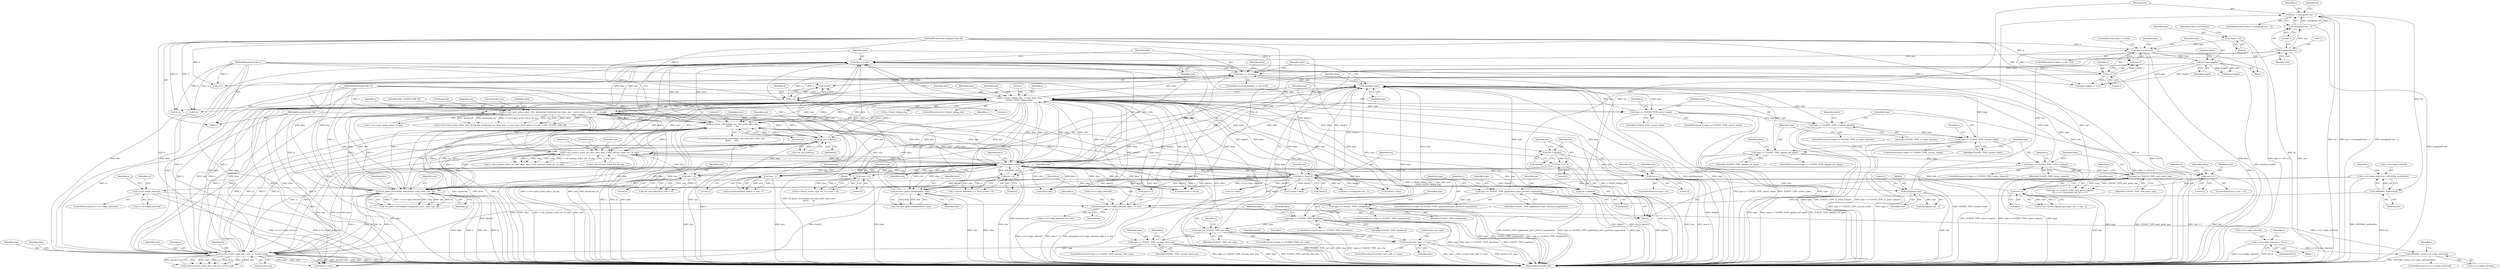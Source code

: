 digraph "0_openssl_fb0bc2b273bcc2d5401dd883fe869af4fc74bb21@API" {
"1000728" [label="(Call,OPENSSL_free(s->s3->alpn_selected))"];
"1000756" [label="(Call,memcpy(s->s3->alpn_selected, data + 3, len))"];
"1000743" [label="(Call,!s->s3->alpn_selected)"];
"1000734" [label="(Call,s->s3->alpn_selected = OPENSSL_malloc(len))"];
"1000740" [label="(Call,OPENSSL_malloc(len))"];
"1000708" [label="(Call,len != (unsigned) size - 3)"];
"1000702" [label="(Call,len = data[2])"];
"1000233" [label="(Call,s->tlsext_debug_cb(s, 1, type, data, size,\n\t\t\t\t\t\ts->tlsext_debug_arg))"];
"1000586" [label="(Call,s->ctx->next_proto_select_cb(s, &selected, &selected_len, data, size, s->ctx->next_proto_select_cb_arg))"];
"1000835" [label="(Call,ssl_parse_serverhello_use_srtp_ext(s, data, size,\n\t\t\t\t\t\t\t      al))"];
"1000389" [label="(Call,tls_use_ticket(s))"];
"1000372" [label="(Call,s->tls_session_ticket_ext_cb(s, data, size, s->tls_session_ticket_ext_cb_arg))"];
"1000781" [label="(Call,ssl_parse_serverhello_renegotiate_ext(s, data, size, al))"];
"1000889" [label="(Call,record->fn2(s, type, data, size, al, record->arg))"];
"1000114" [label="(MethodParameterIn,SSL *s)"];
"1000877" [label="(Call,record->ext_type == type)"];
"1000830" [label="(Call,type == TLSEXT_TYPE_use_srtp)"];
"1000793" [label="(Call,type == TLSEXT_TYPE_heartbeat)"];
"1000775" [label="(Call,type == TLSEXT_TYPE_renegotiate)"];
"1000645" [label="(Call,type == TLSEXT_TYPE_application_layer_protocol_negotiation)"];
"1000542" [label="(Call,type == TLSEXT_TYPE_next_proto_neg)"];
"1000512" [label="(Call,type == TLSEXT_TYPE_status_request)"];
"1000408" [label="(Call,type == TLSEXT_TYPE_opaque_prf_input)"];
"1000362" [label="(Call,type == TLSEXT_TYPE_session_ticket)"];
"1000269" [label="(Call,type == TLSEXT_TYPE_ec_point_formats)"];
"1000243" [label="(Call,type == TLSEXT_TYPE_server_name)"];
"1000214" [label="(Call,n2s(data,type))"];
"1000206" [label="(Call,data <= (d+n-4))"];
"1000926" [label="(Call,data += size)"];
"1000286" [label="(Call,size - 1)"];
"1000217" [label="(Call,n2s(data,size))"];
"1000682" [label="(Call,len |= data[1])"];
"1000679" [label="(Call,len <<= 8)"];
"1000674" [label="(Call,len = data[0])"];
"1000711" [label="(Call,(unsigned) size)"];
"1000691" [label="(Call,(unsigned) size)"];
"1000664" [label="(Call,size < 4)"];
"1000441" [label="(Call,size - 2)"];
"1000417" [label="(Call,size < 2)"];
"1000524" [label="(Call,size > 0)"];
"1000254" [label="(Call,size > 0)"];
"1000391" [label="(Call,size > 0)"];
"1000187" [label="(Call,n2s(data,length))"];
"1000179" [label="(Call,data >= (d+n-2))"];
"1000124" [label="(Call,*data = *p)"];
"1000116" [label="(MethodParameterIn,unsigned char *d)"];
"1000183" [label="(Call,n-2)"];
"1000117" [label="(MethodParameterIn,int n)"];
"1000210" [label="(Call,n-4)"];
"1000903" [label="(Call,type == TLSEXT_TYPE_encrypt_then_mac)"];
"1000118" [label="(MethodParameterIn,int *al)"];
"1000574" [label="(Call,ssl_next_proto_validate(data, size))"];
"1000710" [label="(Call,(unsigned) size - 3)"];
"1000156" [label="(Call,s->s3->alpn_selected = NULL)"];
"1000375" [label="(Identifier,size)"];
"1000124" [label="(Call,*data = *p)"];
"1000388" [label="(Call,!tls_use_ticket(s))"];
"1000362" [label="(Call,type == TLSEXT_TYPE_session_ticket)"];
"1000689" [label="(Identifier,len)"];
"1000286" [label="(Call,size - 1)"];
"1000216" [label="(Identifier,type)"];
"1000371" [label="(Call,!s->tls_session_ticket_ext_cb(s, data, size, s->tls_session_ticket_ext_cb_arg))"];
"1000752" [label="(Identifier,al)"];
"1000235" [label="(Literal,1)"];
"1000234" [label="(Identifier,s)"];
"1000542" [label="(Call,type == TLSEXT_TYPE_next_proto_neg)"];
"1000690" [label="(Call,(unsigned) size - 2)"];
"1000512" [label="(Call,type == TLSEXT_TYPE_status_request)"];
"1000792" [label="(ControlStructure,if (type == TLSEXT_TYPE_heartbeat))"];
"1000725" [label="(Identifier,s)"];
"1000376" [label="(Call,s->tls_session_ticket_ext_cb_arg)"];
"1000781" [label="(Call,ssl_parse_serverhello_renegotiate_ext(s, data, size, al))"];
"1000243" [label="(Call,type == TLSEXT_TYPE_server_name)"];
"1000794" [label="(Identifier,type)"];
"1000237" [label="(Identifier,data)"];
"1000213" [label="(Block,)"];
"1000211" [label="(Identifier,n)"];
"1000393" [label="(Literal,0)"];
"1000998" [label="(Call,*p = data)"];
"1000775" [label="(Call,type == TLSEXT_TYPE_renegotiate)"];
"1000681" [label="(Literal,8)"];
"1000722" [label="(ControlStructure,if (s->s3->alpn_selected))"];
"1000663" [label="(ControlStructure,if (size < 4))"];
"1000890" [label="(Identifier,s)"];
"1000389" [label="(Call,tls_use_ticket(s))"];
"1000118" [label="(MethodParameterIn,int *al)"];
"1000718" [label="(Identifier,al)"];
"1000423" [label="(Identifier,al)"];
"1000835" [label="(Call,ssl_parse_serverhello_use_srtp_ext(s, data, size,\n\t\t\t\t\t\t\t      al))"];
"1000585" [label="(Call,s->ctx->next_proto_select_cb(s, &selected, &selected_len, data, size, s->ctx->next_proto_select_cb_arg) != SSL_TLSEXT_ERR_OK)"];
"1000766" [label="(Call,s->s3->alpn_selected_len = len)"];
"1000830" [label="(Call,type == TLSEXT_TYPE_use_srtp)"];
"1000759" [label="(Identifier,s)"];
"1000193" [label="(Identifier,data)"];
"1000130" [label="(Identifier,tlsext_servername)"];
"1000688" [label="(Call,len != (unsigned) size - 2)"];
"1000513" [label="(Identifier,type)"];
"1000780" [label="(Call,!ssl_parse_serverhello_renegotiate_ext(s, data, size, al))"];
"1000714" [label="(Literal,3)"];
"1000573" [label="(Call,!ssl_next_proto_validate(data, size))"];
"1000683" [label="(Identifier,len)"];
"1000236" [label="(Identifier,type)"];
"1000913" [label="(Identifier,s)"];
"1000831" [label="(Identifier,type)"];
"1000834" [label="(ControlStructure,if(ssl_parse_serverhello_use_srtp_ext(s, data, size,\n\t\t\t\t\t\t\t      al)))"];
"1000784" [label="(Identifier,size)"];
"1000774" [label="(ControlStructure,if (type == TLSEXT_TYPE_renegotiate))"];
"1000408" [label="(Call,type == TLSEXT_TYPE_opaque_prf_input)"];
"1000414" [label="(Identifier,sdata)"];
"1000270" [label="(Identifier,type)"];
"1000218" [label="(Identifier,data)"];
"1000590" [label="(Call,&selected_len)"];
"1000255" [label="(Identifier,size)"];
"1000902" [label="(ControlStructure,if (type == TLSEXT_TYPE_encrypt_then_mac))"];
"1000208" [label="(Call,d+n-4)"];
"1000729" [label="(Call,s->s3->alpn_selected)"];
"1000782" [label="(Identifier,s)"];
"1000125" [label="(Identifier,data)"];
"1000239" [label="(Call,s->tlsext_debug_arg)"];
"1000586" [label="(Call,s->ctx->next_proto_select_cb(s, &selected, &selected_len, data, size, s->ctx->next_proto_select_cb_arg))"];
"1000594" [label="(Call,s->ctx->next_proto_select_cb_arg)"];
"1000244" [label="(Identifier,type)"];
"1000648" [label="(Block,)"];
"1000206" [label="(Call,data <= (d+n-4))"];
"1000409" [label="(Identifier,type)"];
"1000709" [label="(Identifier,len)"];
"1000179" [label="(Call,data >= (d+n-2))"];
"1000876" [label="(ControlStructure,if (record->ext_type == type))"];
"1000777" [label="(Identifier,TLSEXT_TYPE_renegotiate)"];
"1000191" [label="(Call,data+length != d+n)"];
"1000713" [label="(Identifier,size)"];
"1000274" [label="(Call,*sdata = data)"];
"1000799" [label="(Identifier,data)"];
"1000288" [label="(Literal,1)"];
"1000691" [label="(Call,(unsigned) size)"];
"1000841" [label="(Literal,0)"];
"1000373" [label="(Identifier,s)"];
"1000116" [label="(MethodParameterIn,unsigned char *d)"];
"1000744" [label="(Call,s->s3->alpn_selected)"];
"1000664" [label="(Call,size < 4)"];
"1000181" [label="(Call,d+n-2)"];
"1000682" [label="(Call,len |= data[1])"];
"1000407" [label="(ControlStructure,if (type == TLSEXT_TYPE_opaque_prf_input))"];
"1000769" [label="(Identifier,s)"];
"1000435" [label="(Call,s->s3->server_opaque_prf_input_len != size - 2)"];
"1000284" [label="(Call,ecpointformatlist_length != size - 1)"];
"1000878" [label="(Call,record->ext_type)"];
"1000520" [label="(Identifier,s)"];
"1000653" [label="(Identifier,s)"];
"1000180" [label="(Identifier,data)"];
"1000762" [label="(Call,data + 3)"];
"1000895" [label="(Call,record->arg)"];
"1000225" [label="(Call,d+n)"];
"1000189" [label="(Identifier,length)"];
"1000428" [label="(Identifier,sdata)"];
"1000212" [label="(Literal,4)"];
"1000413" [label="(Call,*sdata = data)"];
"1000670" [label="(Identifier,al)"];
"1000184" [label="(Identifier,n)"];
"1001032" [label="(MethodReturn,static int)"];
"1000525" [label="(Identifier,size)"];
"1000881" [label="(Identifier,type)"];
"1000187" [label="(Call,n2s(data,length))"];
"1000514" [label="(Identifier,TLSEXT_TYPE_status_request)"];
"1000215" [label="(Identifier,data)"];
"1000892" [label="(Identifier,data)"];
"1000114" [label="(MethodParameterIn,SSL *s)"];
"1000242" [label="(ControlStructure,if (type == TLSEXT_TYPE_server_name))"];
"1000679" [label="(Call,len <<= 8)"];
"1000229" [label="(ControlStructure,if (s->tlsext_debug_cb))"];
"1000704" [label="(Call,data[2])"];
"1000251" [label="(Identifier,s)"];
"1000877" [label="(Call,record->ext_type == type)"];
"1000756" [label="(Call,memcpy(s->s3->alpn_selected, data + 3, len))"];
"1000592" [label="(Identifier,data)"];
"1000223" [label="(Identifier,data)"];
"1000511" [label="(ControlStructure,if (type == TLSEXT_TYPE_status_request))"];
"1000783" [label="(Identifier,data)"];
"1000390" [label="(Identifier,s)"];
"1000666" [label="(Literal,4)"];
"1000364" [label="(Identifier,TLSEXT_TYPE_session_ticket)"];
"1000205" [label="(ControlStructure,while(data <= (d+n-4)))"];
"1000886" [label="(Identifier,record)"];
"1000117" [label="(MethodParameterIn,int n)"];
"1000587" [label="(Identifier,s)"];
"1000214" [label="(Call,n2s(data,type))"];
"1000287" [label="(Identifier,size)"];
"1000904" [label="(Identifier,type)"];
"1000646" [label="(Identifier,type)"];
"1000893" [label="(Identifier,size)"];
"1000392" [label="(Identifier,size)"];
"1000256" [label="(Literal,0)"];
"1000374" [label="(Identifier,data)"];
"1000928" [label="(Identifier,size)"];
"1000195" [label="(Call,d+n)"];
"1000927" [label="(Identifier,data)"];
"1000708" [label="(Call,len != (unsigned) size - 3)"];
"1000932" [label="(Call,d+n)"];
"1000254" [label="(Call,size > 0)"];
"1000894" [label="(Identifier,al)"];
"1000219" [label="(Identifier,size)"];
"1000665" [label="(Identifier,size)"];
"1000271" [label="(Identifier,TLSEXT_TYPE_ec_point_formats)"];
"1000517" [label="(Call,(s->tlsext_status_type == -1) || (size > 0))"];
"1000188" [label="(Identifier,data)"];
"1000575" [label="(Identifier,data)"];
"1000864" [label="(Identifier,i)"];
"1000743" [label="(Call,!s->s3->alpn_selected)"];
"1000931" [label="(Identifier,data)"];
"1000165" [label="(Identifier,s)"];
"1000839" [label="(Identifier,al)"];
"1000846" [label="(Identifier,s)"];
"1000888" [label="(Call,!record->fn2(s, type, data, size, al, record->arg))"];
"1000361" [label="(ControlStructure,if (type == TLSEXT_TYPE_session_ticket))"];
"1000233" [label="(Call,s->tlsext_debug_cb(s, 1, type, data, size,\n\t\t\t\t\t\ts->tlsext_debug_arg))"];
"1000544" [label="(Identifier,TLSEXT_TYPE_next_proto_neg)"];
"1000707" [label="(ControlStructure,if (len != (unsigned) size - 3))"];
"1000905" [label="(Identifier,TLSEXT_TYPE_encrypt_then_mac)"];
"1000599" [label="(Identifier,SSL_TLSEXT_ERR_OK)"];
"1000728" [label="(Call,OPENSSL_free(s->s3->alpn_selected))"];
"1000156" [label="(Call,s->s3->alpn_selected = NULL)"];
"1000372" [label="(Call,s->tls_session_ticket_ext_cb(s, data, size, s->tls_session_ticket_ext_cb_arg))"];
"1000746" [label="(Identifier,s)"];
"1000734" [label="(Call,s->s3->alpn_selected = OPENSSL_malloc(len))"];
"1000245" [label="(Identifier,TLSEXT_TYPE_server_name)"];
"1000785" [label="(Identifier,al)"];
"1000248" [label="(Call,s->tlsext_hostname == NULL || size > 0)"];
"1000644" [label="(ControlStructure,if (type == TLSEXT_TYPE_application_layer_protocol_negotiation))"];
"1000221" [label="(Call,data+size > (d+n))"];
"1000418" [label="(Identifier,size)"];
"1000647" [label="(Identifier,TLSEXT_TYPE_application_layer_protocol_negotiation)"];
"1000217" [label="(Call,n2s(data,size))"];
"1000684" [label="(Call,data[1])"];
"1000162" [label="(Identifier,NULL)"];
"1000543" [label="(Identifier,type)"];
"1000417" [label="(Call,size < 2)"];
"1000541" [label="(Call,type == TLSEXT_TYPE_next_proto_neg &&\n\t\t\t s->s3->tmp.finish_md_len == 0)"];
"1000675" [label="(Identifier,len)"];
"1000185" [label="(Literal,2)"];
"1000207" [label="(Identifier,data)"];
"1000269" [label="(Call,type == TLSEXT_TYPE_ec_point_formats)"];
"1000930" [label="(Call,data != d+n)"];
"1000741" [label="(Identifier,len)"];
"1000829" [label="(ControlStructure,if (type == TLSEXT_TYPE_use_srtp))"];
"1000776" [label="(Identifier,type)"];
"1000363" [label="(Identifier,type)"];
"1000275" [label="(Identifier,sdata)"];
"1000443" [label="(Literal,2)"];
"1000837" [label="(Identifier,data)"];
"1000178" [label="(ControlStructure,if (data >= (d+n-2)))"];
"1000119" [label="(Block,)"];
"1000693" [label="(Identifier,size)"];
"1000710" [label="(Call,(unsigned) size - 3)"];
"1000442" [label="(Identifier,size)"];
"1000838" [label="(Identifier,size)"];
"1000735" [label="(Call,s->s3->alpn_selected)"];
"1000186" [label="(ControlStructure,goto ri_check;)"];
"1000680" [label="(Identifier,len)"];
"1000765" [label="(Identifier,len)"];
"1000387" [label="(Call,!tls_use_ticket(s) || (size > 0))"];
"1000588" [label="(Call,&selected)"];
"1000836" [label="(Identifier,s)"];
"1000889" [label="(Call,record->fn2(s, type, data, size, al, record->arg))"];
"1000926" [label="(Call,data += size)"];
"1000702" [label="(Call,len = data[2])"];
"1000711" [label="(Call,(unsigned) size)"];
"1000192" [label="(Call,data+length)"];
"1000742" [label="(ControlStructure,if (!s->s3->alpn_selected))"];
"1000793" [label="(Call,type == TLSEXT_TYPE_heartbeat)"];
"1000676" [label="(Call,data[0])"];
"1000210" [label="(Call,n-4)"];
"1000238" [label="(Identifier,size)"];
"1000410" [label="(Identifier,TLSEXT_TYPE_opaque_prf_input)"];
"1000740" [label="(Call,OPENSSL_malloc(len))"];
"1000903" [label="(Call,type == TLSEXT_TYPE_encrypt_then_mac)"];
"1000222" [label="(Call,data+size)"];
"1000703" [label="(Identifier,len)"];
"1000795" [label="(Identifier,TLSEXT_TYPE_heartbeat)"];
"1000576" [label="(Identifier,size)"];
"1000391" [label="(Call,size > 0)"];
"1000832" [label="(Identifier,TLSEXT_TYPE_use_srtp)"];
"1000157" [label="(Call,s->s3->alpn_selected)"];
"1000645" [label="(Call,type == TLSEXT_TYPE_application_layer_protocol_negotiation)"];
"1000674" [label="(Call,len = data[0])"];
"1000737" [label="(Identifier,s)"];
"1000891" [label="(Identifier,type)"];
"1000419" [label="(Literal,2)"];
"1000526" [label="(Literal,0)"];
"1000757" [label="(Call,s->s3->alpn_selected)"];
"1000549" [label="(Identifier,s)"];
"1000126" [label="(Call,*p)"];
"1000416" [label="(ControlStructure,if (size < 2))"];
"1000149" [label="(Block,)"];
"1000441" [label="(Call,size - 2)"];
"1000268" [label="(ControlStructure,if (type == TLSEXT_TYPE_ec_point_formats))"];
"1000574" [label="(Call,ssl_next_proto_validate(data, size))"];
"1000694" [label="(Literal,2)"];
"1000593" [label="(Identifier,size)"];
"1000369" [label="(Identifier,s)"];
"1000183" [label="(Call,n-2)"];
"1000524" [label="(Call,size > 0)"];
"1000728" -> "1000722"  [label="AST: "];
"1000728" -> "1000729"  [label="CFG: "];
"1000729" -> "1000728"  [label="AST: "];
"1000737" -> "1000728"  [label="CFG: "];
"1000728" -> "1001032"  [label="DDG: OPENSSL_free(s->s3->alpn_selected)"];
"1000756" -> "1000728"  [label="DDG: s->s3->alpn_selected"];
"1000156" -> "1000728"  [label="DDG: s->s3->alpn_selected"];
"1000756" -> "1000648"  [label="AST: "];
"1000756" -> "1000765"  [label="CFG: "];
"1000757" -> "1000756"  [label="AST: "];
"1000762" -> "1000756"  [label="AST: "];
"1000765" -> "1000756"  [label="AST: "];
"1000769" -> "1000756"  [label="CFG: "];
"1000756" -> "1001032"  [label="DDG: s->s3->alpn_selected"];
"1000756" -> "1001032"  [label="DDG: data + 3"];
"1000756" -> "1001032"  [label="DDG: memcpy(s->s3->alpn_selected, data + 3, len)"];
"1000743" -> "1000756"  [label="DDG: s->s3->alpn_selected"];
"1000682" -> "1000756"  [label="DDG: data[1]"];
"1000233" -> "1000756"  [label="DDG: data"];
"1000217" -> "1000756"  [label="DDG: data"];
"1000740" -> "1000756"  [label="DDG: len"];
"1000756" -> "1000766"  [label="DDG: len"];
"1000743" -> "1000742"  [label="AST: "];
"1000743" -> "1000744"  [label="CFG: "];
"1000744" -> "1000743"  [label="AST: "];
"1000752" -> "1000743"  [label="CFG: "];
"1000759" -> "1000743"  [label="CFG: "];
"1000743" -> "1001032"  [label="DDG: s->s3->alpn_selected"];
"1000743" -> "1001032"  [label="DDG: !s->s3->alpn_selected"];
"1000734" -> "1000743"  [label="DDG: s->s3->alpn_selected"];
"1000734" -> "1000648"  [label="AST: "];
"1000734" -> "1000740"  [label="CFG: "];
"1000735" -> "1000734"  [label="AST: "];
"1000740" -> "1000734"  [label="AST: "];
"1000746" -> "1000734"  [label="CFG: "];
"1000734" -> "1001032"  [label="DDG: OPENSSL_malloc(len)"];
"1000740" -> "1000734"  [label="DDG: len"];
"1000740" -> "1000741"  [label="CFG: "];
"1000741" -> "1000740"  [label="AST: "];
"1000740" -> "1001032"  [label="DDG: len"];
"1000708" -> "1000740"  [label="DDG: len"];
"1000708" -> "1000707"  [label="AST: "];
"1000708" -> "1000710"  [label="CFG: "];
"1000709" -> "1000708"  [label="AST: "];
"1000710" -> "1000708"  [label="AST: "];
"1000718" -> "1000708"  [label="CFG: "];
"1000725" -> "1000708"  [label="CFG: "];
"1000708" -> "1001032"  [label="DDG: len"];
"1000708" -> "1001032"  [label="DDG: len != (unsigned) size - 3"];
"1000708" -> "1001032"  [label="DDG: (unsigned) size - 3"];
"1000702" -> "1000708"  [label="DDG: len"];
"1000710" -> "1000708"  [label="DDG: (unsigned) size"];
"1000710" -> "1000708"  [label="DDG: 3"];
"1000702" -> "1000648"  [label="AST: "];
"1000702" -> "1000704"  [label="CFG: "];
"1000703" -> "1000702"  [label="AST: "];
"1000704" -> "1000702"  [label="AST: "];
"1000709" -> "1000702"  [label="CFG: "];
"1000702" -> "1001032"  [label="DDG: data[2]"];
"1000233" -> "1000702"  [label="DDG: data"];
"1000217" -> "1000702"  [label="DDG: data"];
"1000682" -> "1000702"  [label="DDG: data[1]"];
"1000233" -> "1000229"  [label="AST: "];
"1000233" -> "1000239"  [label="CFG: "];
"1000234" -> "1000233"  [label="AST: "];
"1000235" -> "1000233"  [label="AST: "];
"1000236" -> "1000233"  [label="AST: "];
"1000237" -> "1000233"  [label="AST: "];
"1000238" -> "1000233"  [label="AST: "];
"1000239" -> "1000233"  [label="AST: "];
"1000244" -> "1000233"  [label="CFG: "];
"1000233" -> "1001032"  [label="DDG: data"];
"1000233" -> "1001032"  [label="DDG: s->tlsext_debug_cb(s, 1, type, data, size,\n\t\t\t\t\t\ts->tlsext_debug_arg)"];
"1000233" -> "1001032"  [label="DDG: s->tlsext_debug_arg"];
"1000233" -> "1001032"  [label="DDG: size"];
"1000233" -> "1001032"  [label="DDG: s"];
"1000233" -> "1000206"  [label="DDG: data"];
"1000233" -> "1000214"  [label="DDG: data"];
"1000233" -> "1000217"  [label="DDG: data"];
"1000233" -> "1000217"  [label="DDG: size"];
"1000233" -> "1000221"  [label="DDG: data"];
"1000233" -> "1000222"  [label="DDG: data"];
"1000586" -> "1000233"  [label="DDG: s"];
"1000835" -> "1000233"  [label="DDG: s"];
"1000389" -> "1000233"  [label="DDG: s"];
"1000781" -> "1000233"  [label="DDG: s"];
"1000889" -> "1000233"  [label="DDG: s"];
"1000114" -> "1000233"  [label="DDG: s"];
"1000214" -> "1000233"  [label="DDG: type"];
"1000682" -> "1000233"  [label="DDG: data[1]"];
"1000217" -> "1000233"  [label="DDG: data"];
"1000217" -> "1000233"  [label="DDG: size"];
"1000233" -> "1000243"  [label="DDG: type"];
"1000233" -> "1000254"  [label="DDG: size"];
"1000233" -> "1000274"  [label="DDG: data"];
"1000233" -> "1000286"  [label="DDG: size"];
"1000233" -> "1000372"  [label="DDG: s"];
"1000233" -> "1000372"  [label="DDG: data"];
"1000233" -> "1000372"  [label="DDG: size"];
"1000233" -> "1000389"  [label="DDG: s"];
"1000233" -> "1000391"  [label="DDG: size"];
"1000233" -> "1000413"  [label="DDG: data"];
"1000233" -> "1000417"  [label="DDG: size"];
"1000233" -> "1000524"  [label="DDG: size"];
"1000233" -> "1000574"  [label="DDG: data"];
"1000233" -> "1000574"  [label="DDG: size"];
"1000233" -> "1000586"  [label="DDG: s"];
"1000233" -> "1000586"  [label="DDG: data"];
"1000233" -> "1000664"  [label="DDG: size"];
"1000233" -> "1000674"  [label="DDG: data"];
"1000233" -> "1000682"  [label="DDG: data"];
"1000233" -> "1000762"  [label="DDG: data"];
"1000233" -> "1000781"  [label="DDG: s"];
"1000233" -> "1000781"  [label="DDG: data"];
"1000233" -> "1000781"  [label="DDG: size"];
"1000233" -> "1000835"  [label="DDG: s"];
"1000233" -> "1000835"  [label="DDG: data"];
"1000233" -> "1000835"  [label="DDG: size"];
"1000233" -> "1000889"  [label="DDG: s"];
"1000233" -> "1000889"  [label="DDG: data"];
"1000233" -> "1000889"  [label="DDG: size"];
"1000233" -> "1000926"  [label="DDG: size"];
"1000233" -> "1000926"  [label="DDG: data"];
"1000233" -> "1000930"  [label="DDG: data"];
"1000233" -> "1000998"  [label="DDG: data"];
"1000586" -> "1000585"  [label="AST: "];
"1000586" -> "1000594"  [label="CFG: "];
"1000587" -> "1000586"  [label="AST: "];
"1000588" -> "1000586"  [label="AST: "];
"1000590" -> "1000586"  [label="AST: "];
"1000592" -> "1000586"  [label="AST: "];
"1000593" -> "1000586"  [label="AST: "];
"1000594" -> "1000586"  [label="AST: "];
"1000599" -> "1000586"  [label="CFG: "];
"1000586" -> "1001032"  [label="DDG: &selected_len"];
"1000586" -> "1001032"  [label="DDG: &selected"];
"1000586" -> "1001032"  [label="DDG: data"];
"1000586" -> "1001032"  [label="DDG: s"];
"1000586" -> "1001032"  [label="DDG: s->ctx->next_proto_select_cb_arg"];
"1000586" -> "1001032"  [label="DDG: size"];
"1000586" -> "1000217"  [label="DDG: size"];
"1000586" -> "1000372"  [label="DDG: s"];
"1000586" -> "1000389"  [label="DDG: s"];
"1000586" -> "1000585"  [label="DDG: &selected"];
"1000586" -> "1000585"  [label="DDG: &selected_len"];
"1000586" -> "1000585"  [label="DDG: s->ctx->next_proto_select_cb_arg"];
"1000586" -> "1000585"  [label="DDG: size"];
"1000586" -> "1000585"  [label="DDG: s"];
"1000586" -> "1000585"  [label="DDG: data"];
"1000835" -> "1000586"  [label="DDG: s"];
"1000389" -> "1000586"  [label="DDG: s"];
"1000781" -> "1000586"  [label="DDG: s"];
"1000889" -> "1000586"  [label="DDG: s"];
"1000114" -> "1000586"  [label="DDG: s"];
"1000574" -> "1000586"  [label="DDG: data"];
"1000574" -> "1000586"  [label="DDG: size"];
"1000682" -> "1000586"  [label="DDG: data[1]"];
"1000217" -> "1000586"  [label="DDG: data"];
"1000586" -> "1000781"  [label="DDG: s"];
"1000586" -> "1000835"  [label="DDG: s"];
"1000586" -> "1000889"  [label="DDG: s"];
"1000586" -> "1000926"  [label="DDG: size"];
"1000586" -> "1000926"  [label="DDG: data"];
"1000835" -> "1000834"  [label="AST: "];
"1000835" -> "1000839"  [label="CFG: "];
"1000836" -> "1000835"  [label="AST: "];
"1000837" -> "1000835"  [label="AST: "];
"1000838" -> "1000835"  [label="AST: "];
"1000839" -> "1000835"  [label="AST: "];
"1000841" -> "1000835"  [label="CFG: "];
"1000927" -> "1000835"  [label="CFG: "];
"1000835" -> "1001032"  [label="DDG: size"];
"1000835" -> "1001032"  [label="DDG: ssl_parse_serverhello_use_srtp_ext(s, data, size,\n\t\t\t\t\t\t\t      al)"];
"1000835" -> "1001032"  [label="DDG: s"];
"1000835" -> "1001032"  [label="DDG: al"];
"1000835" -> "1001032"  [label="DDG: data"];
"1000835" -> "1000217"  [label="DDG: size"];
"1000835" -> "1000372"  [label="DDG: s"];
"1000835" -> "1000389"  [label="DDG: s"];
"1000835" -> "1000781"  [label="DDG: s"];
"1000835" -> "1000781"  [label="DDG: al"];
"1000389" -> "1000835"  [label="DDG: s"];
"1000781" -> "1000835"  [label="DDG: s"];
"1000781" -> "1000835"  [label="DDG: al"];
"1000889" -> "1000835"  [label="DDG: s"];
"1000889" -> "1000835"  [label="DDG: al"];
"1000114" -> "1000835"  [label="DDG: s"];
"1000682" -> "1000835"  [label="DDG: data[1]"];
"1000217" -> "1000835"  [label="DDG: data"];
"1000217" -> "1000835"  [label="DDG: size"];
"1000118" -> "1000835"  [label="DDG: al"];
"1000835" -> "1000889"  [label="DDG: s"];
"1000835" -> "1000889"  [label="DDG: al"];
"1000835" -> "1000926"  [label="DDG: size"];
"1000835" -> "1000926"  [label="DDG: data"];
"1000389" -> "1000388"  [label="AST: "];
"1000389" -> "1000390"  [label="CFG: "];
"1000390" -> "1000389"  [label="AST: "];
"1000388" -> "1000389"  [label="CFG: "];
"1000389" -> "1001032"  [label="DDG: s"];
"1000389" -> "1000372"  [label="DDG: s"];
"1000389" -> "1000388"  [label="DDG: s"];
"1000372" -> "1000389"  [label="DDG: s"];
"1000781" -> "1000389"  [label="DDG: s"];
"1000889" -> "1000389"  [label="DDG: s"];
"1000114" -> "1000389"  [label="DDG: s"];
"1000389" -> "1000781"  [label="DDG: s"];
"1000389" -> "1000889"  [label="DDG: s"];
"1000372" -> "1000371"  [label="AST: "];
"1000372" -> "1000376"  [label="CFG: "];
"1000373" -> "1000372"  [label="AST: "];
"1000374" -> "1000372"  [label="AST: "];
"1000375" -> "1000372"  [label="AST: "];
"1000376" -> "1000372"  [label="AST: "];
"1000371" -> "1000372"  [label="CFG: "];
"1000372" -> "1001032"  [label="DDG: s->tls_session_ticket_ext_cb_arg"];
"1000372" -> "1001032"  [label="DDG: size"];
"1000372" -> "1001032"  [label="DDG: s"];
"1000372" -> "1001032"  [label="DDG: data"];
"1000372" -> "1000217"  [label="DDG: size"];
"1000372" -> "1000371"  [label="DDG: s"];
"1000372" -> "1000371"  [label="DDG: data"];
"1000372" -> "1000371"  [label="DDG: size"];
"1000372" -> "1000371"  [label="DDG: s->tls_session_ticket_ext_cb_arg"];
"1000781" -> "1000372"  [label="DDG: s"];
"1000889" -> "1000372"  [label="DDG: s"];
"1000114" -> "1000372"  [label="DDG: s"];
"1000682" -> "1000372"  [label="DDG: data[1]"];
"1000217" -> "1000372"  [label="DDG: data"];
"1000217" -> "1000372"  [label="DDG: size"];
"1000372" -> "1000391"  [label="DDG: size"];
"1000372" -> "1000926"  [label="DDG: size"];
"1000372" -> "1000926"  [label="DDG: data"];
"1000781" -> "1000780"  [label="AST: "];
"1000781" -> "1000785"  [label="CFG: "];
"1000782" -> "1000781"  [label="AST: "];
"1000783" -> "1000781"  [label="AST: "];
"1000784" -> "1000781"  [label="AST: "];
"1000785" -> "1000781"  [label="AST: "];
"1000780" -> "1000781"  [label="CFG: "];
"1000781" -> "1001032"  [label="DDG: al"];
"1000781" -> "1001032"  [label="DDG: data"];
"1000781" -> "1001032"  [label="DDG: s"];
"1000781" -> "1001032"  [label="DDG: size"];
"1000781" -> "1000217"  [label="DDG: size"];
"1000781" -> "1000780"  [label="DDG: s"];
"1000781" -> "1000780"  [label="DDG: data"];
"1000781" -> "1000780"  [label="DDG: size"];
"1000781" -> "1000780"  [label="DDG: al"];
"1000889" -> "1000781"  [label="DDG: s"];
"1000889" -> "1000781"  [label="DDG: al"];
"1000114" -> "1000781"  [label="DDG: s"];
"1000682" -> "1000781"  [label="DDG: data[1]"];
"1000217" -> "1000781"  [label="DDG: data"];
"1000217" -> "1000781"  [label="DDG: size"];
"1000118" -> "1000781"  [label="DDG: al"];
"1000781" -> "1000889"  [label="DDG: s"];
"1000781" -> "1000889"  [label="DDG: al"];
"1000781" -> "1000926"  [label="DDG: size"];
"1000781" -> "1000926"  [label="DDG: data"];
"1000889" -> "1000888"  [label="AST: "];
"1000889" -> "1000895"  [label="CFG: "];
"1000890" -> "1000889"  [label="AST: "];
"1000891" -> "1000889"  [label="AST: "];
"1000892" -> "1000889"  [label="AST: "];
"1000893" -> "1000889"  [label="AST: "];
"1000894" -> "1000889"  [label="AST: "];
"1000895" -> "1000889"  [label="AST: "];
"1000888" -> "1000889"  [label="CFG: "];
"1000889" -> "1001032"  [label="DDG: type"];
"1000889" -> "1001032"  [label="DDG: size"];
"1000889" -> "1001032"  [label="DDG: record->arg"];
"1000889" -> "1001032"  [label="DDG: data"];
"1000889" -> "1001032"  [label="DDG: s"];
"1000889" -> "1001032"  [label="DDG: al"];
"1000889" -> "1000214"  [label="DDG: type"];
"1000889" -> "1000217"  [label="DDG: size"];
"1000889" -> "1000888"  [label="DDG: type"];
"1000889" -> "1000888"  [label="DDG: s"];
"1000889" -> "1000888"  [label="DDG: data"];
"1000889" -> "1000888"  [label="DDG: al"];
"1000889" -> "1000888"  [label="DDG: size"];
"1000889" -> "1000888"  [label="DDG: record->arg"];
"1000114" -> "1000889"  [label="DDG: s"];
"1000877" -> "1000889"  [label="DDG: type"];
"1000682" -> "1000889"  [label="DDG: data[1]"];
"1000217" -> "1000889"  [label="DDG: data"];
"1000217" -> "1000889"  [label="DDG: size"];
"1000118" -> "1000889"  [label="DDG: al"];
"1000889" -> "1000926"  [label="DDG: size"];
"1000889" -> "1000926"  [label="DDG: data"];
"1000889" -> "1000930"  [label="DDG: data"];
"1000114" -> "1000113"  [label="AST: "];
"1000114" -> "1001032"  [label="DDG: s"];
"1000877" -> "1000876"  [label="AST: "];
"1000877" -> "1000881"  [label="CFG: "];
"1000878" -> "1000877"  [label="AST: "];
"1000881" -> "1000877"  [label="AST: "];
"1000886" -> "1000877"  [label="CFG: "];
"1000864" -> "1000877"  [label="CFG: "];
"1000877" -> "1001032"  [label="DDG: record->ext_type"];
"1000877" -> "1001032"  [label="DDG: type"];
"1000877" -> "1001032"  [label="DDG: record->ext_type == type"];
"1000877" -> "1000214"  [label="DDG: type"];
"1000830" -> "1000877"  [label="DDG: type"];
"1000830" -> "1000829"  [label="AST: "];
"1000830" -> "1000832"  [label="CFG: "];
"1000831" -> "1000830"  [label="AST: "];
"1000832" -> "1000830"  [label="AST: "];
"1000836" -> "1000830"  [label="CFG: "];
"1000846" -> "1000830"  [label="CFG: "];
"1000830" -> "1001032"  [label="DDG: type == TLSEXT_TYPE_use_srtp"];
"1000830" -> "1001032"  [label="DDG: TLSEXT_TYPE_use_srtp"];
"1000830" -> "1001032"  [label="DDG: type"];
"1000830" -> "1000214"  [label="DDG: type"];
"1000793" -> "1000830"  [label="DDG: type"];
"1000830" -> "1000903"  [label="DDG: type"];
"1000793" -> "1000792"  [label="AST: "];
"1000793" -> "1000795"  [label="CFG: "];
"1000794" -> "1000793"  [label="AST: "];
"1000795" -> "1000793"  [label="AST: "];
"1000799" -> "1000793"  [label="CFG: "];
"1000831" -> "1000793"  [label="CFG: "];
"1000793" -> "1001032"  [label="DDG: type == TLSEXT_TYPE_heartbeat"];
"1000793" -> "1001032"  [label="DDG: TLSEXT_TYPE_heartbeat"];
"1000793" -> "1001032"  [label="DDG: type"];
"1000793" -> "1000214"  [label="DDG: type"];
"1000775" -> "1000793"  [label="DDG: type"];
"1000775" -> "1000774"  [label="AST: "];
"1000775" -> "1000777"  [label="CFG: "];
"1000776" -> "1000775"  [label="AST: "];
"1000777" -> "1000775"  [label="AST: "];
"1000782" -> "1000775"  [label="CFG: "];
"1000794" -> "1000775"  [label="CFG: "];
"1000775" -> "1001032"  [label="DDG: type"];
"1000775" -> "1001032"  [label="DDG: TLSEXT_TYPE_renegotiate"];
"1000775" -> "1001032"  [label="DDG: type == TLSEXT_TYPE_renegotiate"];
"1000775" -> "1000214"  [label="DDG: type"];
"1000645" -> "1000775"  [label="DDG: type"];
"1000645" -> "1000644"  [label="AST: "];
"1000645" -> "1000647"  [label="CFG: "];
"1000646" -> "1000645"  [label="AST: "];
"1000647" -> "1000645"  [label="AST: "];
"1000653" -> "1000645"  [label="CFG: "];
"1000776" -> "1000645"  [label="CFG: "];
"1000645" -> "1001032"  [label="DDG: type"];
"1000645" -> "1001032"  [label="DDG: TLSEXT_TYPE_application_layer_protocol_negotiation"];
"1000645" -> "1001032"  [label="DDG: type == TLSEXT_TYPE_application_layer_protocol_negotiation"];
"1000645" -> "1000214"  [label="DDG: type"];
"1000542" -> "1000645"  [label="DDG: type"];
"1000542" -> "1000541"  [label="AST: "];
"1000542" -> "1000544"  [label="CFG: "];
"1000543" -> "1000542"  [label="AST: "];
"1000544" -> "1000542"  [label="AST: "];
"1000549" -> "1000542"  [label="CFG: "];
"1000541" -> "1000542"  [label="CFG: "];
"1000542" -> "1001032"  [label="DDG: type"];
"1000542" -> "1001032"  [label="DDG: TLSEXT_TYPE_next_proto_neg"];
"1000542" -> "1000214"  [label="DDG: type"];
"1000542" -> "1000541"  [label="DDG: type"];
"1000542" -> "1000541"  [label="DDG: TLSEXT_TYPE_next_proto_neg"];
"1000512" -> "1000542"  [label="DDG: type"];
"1000512" -> "1000511"  [label="AST: "];
"1000512" -> "1000514"  [label="CFG: "];
"1000513" -> "1000512"  [label="AST: "];
"1000514" -> "1000512"  [label="AST: "];
"1000520" -> "1000512"  [label="CFG: "];
"1000543" -> "1000512"  [label="CFG: "];
"1000512" -> "1001032"  [label="DDG: type"];
"1000512" -> "1001032"  [label="DDG: TLSEXT_TYPE_status_request"];
"1000512" -> "1001032"  [label="DDG: type == TLSEXT_TYPE_status_request"];
"1000512" -> "1000214"  [label="DDG: type"];
"1000408" -> "1000512"  [label="DDG: type"];
"1000408" -> "1000407"  [label="AST: "];
"1000408" -> "1000410"  [label="CFG: "];
"1000409" -> "1000408"  [label="AST: "];
"1000410" -> "1000408"  [label="AST: "];
"1000414" -> "1000408"  [label="CFG: "];
"1000513" -> "1000408"  [label="CFG: "];
"1000408" -> "1001032"  [label="DDG: type"];
"1000408" -> "1001032"  [label="DDG: type == TLSEXT_TYPE_opaque_prf_input"];
"1000408" -> "1001032"  [label="DDG: TLSEXT_TYPE_opaque_prf_input"];
"1000408" -> "1000214"  [label="DDG: type"];
"1000362" -> "1000408"  [label="DDG: type"];
"1000362" -> "1000361"  [label="AST: "];
"1000362" -> "1000364"  [label="CFG: "];
"1000363" -> "1000362"  [label="AST: "];
"1000364" -> "1000362"  [label="AST: "];
"1000369" -> "1000362"  [label="CFG: "];
"1000409" -> "1000362"  [label="CFG: "];
"1000362" -> "1001032"  [label="DDG: TLSEXT_TYPE_session_ticket"];
"1000362" -> "1001032"  [label="DDG: type == TLSEXT_TYPE_session_ticket"];
"1000362" -> "1001032"  [label="DDG: type"];
"1000362" -> "1000214"  [label="DDG: type"];
"1000269" -> "1000362"  [label="DDG: type"];
"1000269" -> "1000268"  [label="AST: "];
"1000269" -> "1000271"  [label="CFG: "];
"1000270" -> "1000269"  [label="AST: "];
"1000271" -> "1000269"  [label="AST: "];
"1000275" -> "1000269"  [label="CFG: "];
"1000363" -> "1000269"  [label="CFG: "];
"1000269" -> "1001032"  [label="DDG: type == TLSEXT_TYPE_ec_point_formats"];
"1000269" -> "1001032"  [label="DDG: type"];
"1000269" -> "1001032"  [label="DDG: TLSEXT_TYPE_ec_point_formats"];
"1000269" -> "1000214"  [label="DDG: type"];
"1000243" -> "1000269"  [label="DDG: type"];
"1000243" -> "1000242"  [label="AST: "];
"1000243" -> "1000245"  [label="CFG: "];
"1000244" -> "1000243"  [label="AST: "];
"1000245" -> "1000243"  [label="AST: "];
"1000251" -> "1000243"  [label="CFG: "];
"1000270" -> "1000243"  [label="CFG: "];
"1000243" -> "1001032"  [label="DDG: type"];
"1000243" -> "1001032"  [label="DDG: TLSEXT_TYPE_server_name"];
"1000243" -> "1001032"  [label="DDG: type == TLSEXT_TYPE_server_name"];
"1000243" -> "1000214"  [label="DDG: type"];
"1000214" -> "1000243"  [label="DDG: type"];
"1000214" -> "1000213"  [label="AST: "];
"1000214" -> "1000216"  [label="CFG: "];
"1000215" -> "1000214"  [label="AST: "];
"1000216" -> "1000214"  [label="AST: "];
"1000218" -> "1000214"  [label="CFG: "];
"1000214" -> "1001032"  [label="DDG: type"];
"1000214" -> "1001032"  [label="DDG: n2s(data,type)"];
"1000206" -> "1000214"  [label="DDG: data"];
"1000682" -> "1000214"  [label="DDG: data[1]"];
"1000217" -> "1000214"  [label="DDG: data"];
"1000903" -> "1000214"  [label="DDG: type"];
"1000214" -> "1000217"  [label="DDG: data"];
"1000206" -> "1000205"  [label="AST: "];
"1000206" -> "1000208"  [label="CFG: "];
"1000207" -> "1000206"  [label="AST: "];
"1000208" -> "1000206"  [label="AST: "];
"1000215" -> "1000206"  [label="CFG: "];
"1000931" -> "1000206"  [label="CFG: "];
"1000206" -> "1001032"  [label="DDG: data <= (d+n-4)"];
"1000206" -> "1001032"  [label="DDG: d+n-4"];
"1000926" -> "1000206"  [label="DDG: data"];
"1000682" -> "1000206"  [label="DDG: data[1]"];
"1000187" -> "1000206"  [label="DDG: data"];
"1000217" -> "1000206"  [label="DDG: data"];
"1000116" -> "1000206"  [label="DDG: d"];
"1000210" -> "1000206"  [label="DDG: n"];
"1000210" -> "1000206"  [label="DDG: 4"];
"1000206" -> "1000930"  [label="DDG: data"];
"1000926" -> "1000213"  [label="AST: "];
"1000926" -> "1000928"  [label="CFG: "];
"1000927" -> "1000926"  [label="AST: "];
"1000928" -> "1000926"  [label="AST: "];
"1000207" -> "1000926"  [label="CFG: "];
"1000926" -> "1001032"  [label="DDG: size"];
"1000286" -> "1000926"  [label="DDG: size"];
"1000711" -> "1000926"  [label="DDG: size"];
"1000441" -> "1000926"  [label="DDG: size"];
"1000524" -> "1000926"  [label="DDG: size"];
"1000254" -> "1000926"  [label="DDG: size"];
"1000391" -> "1000926"  [label="DDG: size"];
"1000217" -> "1000926"  [label="DDG: size"];
"1000217" -> "1000926"  [label="DDG: data"];
"1000682" -> "1000926"  [label="DDG: data[1]"];
"1000286" -> "1000284"  [label="AST: "];
"1000286" -> "1000288"  [label="CFG: "];
"1000287" -> "1000286"  [label="AST: "];
"1000288" -> "1000286"  [label="AST: "];
"1000284" -> "1000286"  [label="CFG: "];
"1000286" -> "1001032"  [label="DDG: size"];
"1000286" -> "1000217"  [label="DDG: size"];
"1000286" -> "1000284"  [label="DDG: size"];
"1000286" -> "1000284"  [label="DDG: 1"];
"1000217" -> "1000286"  [label="DDG: size"];
"1000217" -> "1000213"  [label="AST: "];
"1000217" -> "1000219"  [label="CFG: "];
"1000218" -> "1000217"  [label="AST: "];
"1000219" -> "1000217"  [label="AST: "];
"1000223" -> "1000217"  [label="CFG: "];
"1000217" -> "1001032"  [label="DDG: n2s(data,size)"];
"1000682" -> "1000217"  [label="DDG: data[1]"];
"1000711" -> "1000217"  [label="DDG: size"];
"1000441" -> "1000217"  [label="DDG: size"];
"1000524" -> "1000217"  [label="DDG: size"];
"1000254" -> "1000217"  [label="DDG: size"];
"1000391" -> "1000217"  [label="DDG: size"];
"1000217" -> "1000221"  [label="DDG: data"];
"1000217" -> "1000221"  [label="DDG: size"];
"1000217" -> "1000222"  [label="DDG: data"];
"1000217" -> "1000222"  [label="DDG: size"];
"1000217" -> "1000254"  [label="DDG: size"];
"1000217" -> "1000274"  [label="DDG: data"];
"1000217" -> "1000391"  [label="DDG: size"];
"1000217" -> "1000413"  [label="DDG: data"];
"1000217" -> "1000417"  [label="DDG: size"];
"1000217" -> "1000524"  [label="DDG: size"];
"1000217" -> "1000574"  [label="DDG: data"];
"1000217" -> "1000574"  [label="DDG: size"];
"1000217" -> "1000664"  [label="DDG: size"];
"1000217" -> "1000682"  [label="DDG: data"];
"1000217" -> "1000762"  [label="DDG: data"];
"1000217" -> "1000930"  [label="DDG: data"];
"1000217" -> "1000998"  [label="DDG: data"];
"1000682" -> "1000648"  [label="AST: "];
"1000682" -> "1000684"  [label="CFG: "];
"1000683" -> "1000682"  [label="AST: "];
"1000684" -> "1000682"  [label="AST: "];
"1000689" -> "1000682"  [label="CFG: "];
"1000682" -> "1001032"  [label="DDG: len |= data[1]"];
"1000682" -> "1001032"  [label="DDG: data[1]"];
"1000682" -> "1000221"  [label="DDG: data[1]"];
"1000682" -> "1000222"  [label="DDG: data[1]"];
"1000682" -> "1000274"  [label="DDG: data[1]"];
"1000682" -> "1000413"  [label="DDG: data[1]"];
"1000682" -> "1000574"  [label="DDG: data[1]"];
"1000679" -> "1000682"  [label="DDG: len"];
"1000682" -> "1000688"  [label="DDG: len"];
"1000682" -> "1000762"  [label="DDG: data[1]"];
"1000682" -> "1000930"  [label="DDG: data[1]"];
"1000682" -> "1000998"  [label="DDG: data[1]"];
"1000679" -> "1000648"  [label="AST: "];
"1000679" -> "1000681"  [label="CFG: "];
"1000680" -> "1000679"  [label="AST: "];
"1000681" -> "1000679"  [label="AST: "];
"1000683" -> "1000679"  [label="CFG: "];
"1000679" -> "1001032"  [label="DDG: len <<= 8"];
"1000674" -> "1000679"  [label="DDG: len"];
"1000674" -> "1000648"  [label="AST: "];
"1000674" -> "1000676"  [label="CFG: "];
"1000675" -> "1000674"  [label="AST: "];
"1000676" -> "1000674"  [label="AST: "];
"1000680" -> "1000674"  [label="CFG: "];
"1000674" -> "1001032"  [label="DDG: data[0]"];
"1000711" -> "1000710"  [label="AST: "];
"1000711" -> "1000713"  [label="CFG: "];
"1000712" -> "1000711"  [label="AST: "];
"1000713" -> "1000711"  [label="AST: "];
"1000714" -> "1000711"  [label="CFG: "];
"1000711" -> "1001032"  [label="DDG: size"];
"1000711" -> "1000710"  [label="DDG: size"];
"1000691" -> "1000711"  [label="DDG: size"];
"1000691" -> "1000690"  [label="AST: "];
"1000691" -> "1000693"  [label="CFG: "];
"1000692" -> "1000691"  [label="AST: "];
"1000693" -> "1000691"  [label="AST: "];
"1000694" -> "1000691"  [label="CFG: "];
"1000691" -> "1001032"  [label="DDG: size"];
"1000691" -> "1000690"  [label="DDG: size"];
"1000664" -> "1000691"  [label="DDG: size"];
"1000664" -> "1000663"  [label="AST: "];
"1000664" -> "1000666"  [label="CFG: "];
"1000665" -> "1000664"  [label="AST: "];
"1000666" -> "1000664"  [label="AST: "];
"1000670" -> "1000664"  [label="CFG: "];
"1000675" -> "1000664"  [label="CFG: "];
"1000664" -> "1001032"  [label="DDG: size < 4"];
"1000664" -> "1001032"  [label="DDG: size"];
"1000441" -> "1000435"  [label="AST: "];
"1000441" -> "1000443"  [label="CFG: "];
"1000442" -> "1000441"  [label="AST: "];
"1000443" -> "1000441"  [label="AST: "];
"1000435" -> "1000441"  [label="CFG: "];
"1000441" -> "1001032"  [label="DDG: size"];
"1000441" -> "1000435"  [label="DDG: size"];
"1000441" -> "1000435"  [label="DDG: 2"];
"1000417" -> "1000441"  [label="DDG: size"];
"1000417" -> "1000416"  [label="AST: "];
"1000417" -> "1000419"  [label="CFG: "];
"1000418" -> "1000417"  [label="AST: "];
"1000419" -> "1000417"  [label="AST: "];
"1000423" -> "1000417"  [label="CFG: "];
"1000428" -> "1000417"  [label="CFG: "];
"1000417" -> "1001032"  [label="DDG: size"];
"1000417" -> "1001032"  [label="DDG: size < 2"];
"1000524" -> "1000517"  [label="AST: "];
"1000524" -> "1000526"  [label="CFG: "];
"1000525" -> "1000524"  [label="AST: "];
"1000526" -> "1000524"  [label="AST: "];
"1000517" -> "1000524"  [label="CFG: "];
"1000524" -> "1001032"  [label="DDG: size"];
"1000524" -> "1000517"  [label="DDG: size"];
"1000524" -> "1000517"  [label="DDG: 0"];
"1000254" -> "1000248"  [label="AST: "];
"1000254" -> "1000256"  [label="CFG: "];
"1000255" -> "1000254"  [label="AST: "];
"1000256" -> "1000254"  [label="AST: "];
"1000248" -> "1000254"  [label="CFG: "];
"1000254" -> "1001032"  [label="DDG: size"];
"1000254" -> "1000248"  [label="DDG: size"];
"1000254" -> "1000248"  [label="DDG: 0"];
"1000391" -> "1000387"  [label="AST: "];
"1000391" -> "1000393"  [label="CFG: "];
"1000392" -> "1000391"  [label="AST: "];
"1000393" -> "1000391"  [label="AST: "];
"1000387" -> "1000391"  [label="CFG: "];
"1000391" -> "1001032"  [label="DDG: size"];
"1000391" -> "1000387"  [label="DDG: size"];
"1000391" -> "1000387"  [label="DDG: 0"];
"1000187" -> "1000119"  [label="AST: "];
"1000187" -> "1000189"  [label="CFG: "];
"1000188" -> "1000187"  [label="AST: "];
"1000189" -> "1000187"  [label="AST: "];
"1000193" -> "1000187"  [label="CFG: "];
"1000187" -> "1001032"  [label="DDG: n2s(data,length)"];
"1000179" -> "1000187"  [label="DDG: data"];
"1000187" -> "1000191"  [label="DDG: data"];
"1000187" -> "1000191"  [label="DDG: length"];
"1000187" -> "1000192"  [label="DDG: data"];
"1000187" -> "1000192"  [label="DDG: length"];
"1000179" -> "1000178"  [label="AST: "];
"1000179" -> "1000181"  [label="CFG: "];
"1000180" -> "1000179"  [label="AST: "];
"1000181" -> "1000179"  [label="AST: "];
"1000186" -> "1000179"  [label="CFG: "];
"1000188" -> "1000179"  [label="CFG: "];
"1000179" -> "1001032"  [label="DDG: data >= (d+n-2)"];
"1000179" -> "1001032"  [label="DDG: d+n-2"];
"1000179" -> "1001032"  [label="DDG: data"];
"1000124" -> "1000179"  [label="DDG: data"];
"1000116" -> "1000179"  [label="DDG: d"];
"1000183" -> "1000179"  [label="DDG: n"];
"1000183" -> "1000179"  [label="DDG: 2"];
"1000124" -> "1000119"  [label="AST: "];
"1000124" -> "1000126"  [label="CFG: "];
"1000125" -> "1000124"  [label="AST: "];
"1000126" -> "1000124"  [label="AST: "];
"1000130" -> "1000124"  [label="CFG: "];
"1000124" -> "1001032"  [label="DDG: *p"];
"1000116" -> "1000113"  [label="AST: "];
"1000116" -> "1001032"  [label="DDG: d"];
"1000116" -> "1000181"  [label="DDG: d"];
"1000116" -> "1000191"  [label="DDG: d"];
"1000116" -> "1000195"  [label="DDG: d"];
"1000116" -> "1000208"  [label="DDG: d"];
"1000116" -> "1000221"  [label="DDG: d"];
"1000116" -> "1000225"  [label="DDG: d"];
"1000116" -> "1000930"  [label="DDG: d"];
"1000116" -> "1000932"  [label="DDG: d"];
"1000183" -> "1000181"  [label="AST: "];
"1000183" -> "1000185"  [label="CFG: "];
"1000184" -> "1000183"  [label="AST: "];
"1000185" -> "1000183"  [label="AST: "];
"1000181" -> "1000183"  [label="CFG: "];
"1000183" -> "1001032"  [label="DDG: n"];
"1000183" -> "1000181"  [label="DDG: n"];
"1000183" -> "1000181"  [label="DDG: 2"];
"1000117" -> "1000183"  [label="DDG: n"];
"1000183" -> "1000191"  [label="DDG: n"];
"1000183" -> "1000195"  [label="DDG: n"];
"1000183" -> "1000210"  [label="DDG: n"];
"1000117" -> "1000113"  [label="AST: "];
"1000117" -> "1001032"  [label="DDG: n"];
"1000117" -> "1000191"  [label="DDG: n"];
"1000117" -> "1000195"  [label="DDG: n"];
"1000117" -> "1000210"  [label="DDG: n"];
"1000117" -> "1000221"  [label="DDG: n"];
"1000117" -> "1000225"  [label="DDG: n"];
"1000117" -> "1000930"  [label="DDG: n"];
"1000117" -> "1000932"  [label="DDG: n"];
"1000210" -> "1000208"  [label="AST: "];
"1000210" -> "1000212"  [label="CFG: "];
"1000211" -> "1000210"  [label="AST: "];
"1000212" -> "1000210"  [label="AST: "];
"1000208" -> "1000210"  [label="CFG: "];
"1000210" -> "1000208"  [label="DDG: n"];
"1000210" -> "1000208"  [label="DDG: 4"];
"1000210" -> "1000221"  [label="DDG: n"];
"1000210" -> "1000225"  [label="DDG: n"];
"1000210" -> "1000930"  [label="DDG: n"];
"1000210" -> "1000932"  [label="DDG: n"];
"1000903" -> "1000902"  [label="AST: "];
"1000903" -> "1000905"  [label="CFG: "];
"1000904" -> "1000903"  [label="AST: "];
"1000905" -> "1000903"  [label="AST: "];
"1000913" -> "1000903"  [label="CFG: "];
"1000927" -> "1000903"  [label="CFG: "];
"1000903" -> "1001032"  [label="DDG: type"];
"1000903" -> "1001032"  [label="DDG: TLSEXT_TYPE_encrypt_then_mac"];
"1000903" -> "1001032"  [label="DDG: type == TLSEXT_TYPE_encrypt_then_mac"];
"1000118" -> "1000113"  [label="AST: "];
"1000118" -> "1001032"  [label="DDG: al"];
"1000574" -> "1000573"  [label="AST: "];
"1000574" -> "1000576"  [label="CFG: "];
"1000575" -> "1000574"  [label="AST: "];
"1000576" -> "1000574"  [label="AST: "];
"1000573" -> "1000574"  [label="CFG: "];
"1000574" -> "1001032"  [label="DDG: data"];
"1000574" -> "1001032"  [label="DDG: size"];
"1000574" -> "1000573"  [label="DDG: data"];
"1000574" -> "1000573"  [label="DDG: size"];
"1000710" -> "1000714"  [label="CFG: "];
"1000714" -> "1000710"  [label="AST: "];
"1000710" -> "1001032"  [label="DDG: (unsigned) size"];
"1000156" -> "1000149"  [label="AST: "];
"1000156" -> "1000162"  [label="CFG: "];
"1000157" -> "1000156"  [label="AST: "];
"1000162" -> "1000156"  [label="AST: "];
"1000165" -> "1000156"  [label="CFG: "];
"1000156" -> "1001032"  [label="DDG: s->s3->alpn_selected"];
"1000156" -> "1001032"  [label="DDG: NULL"];
}
